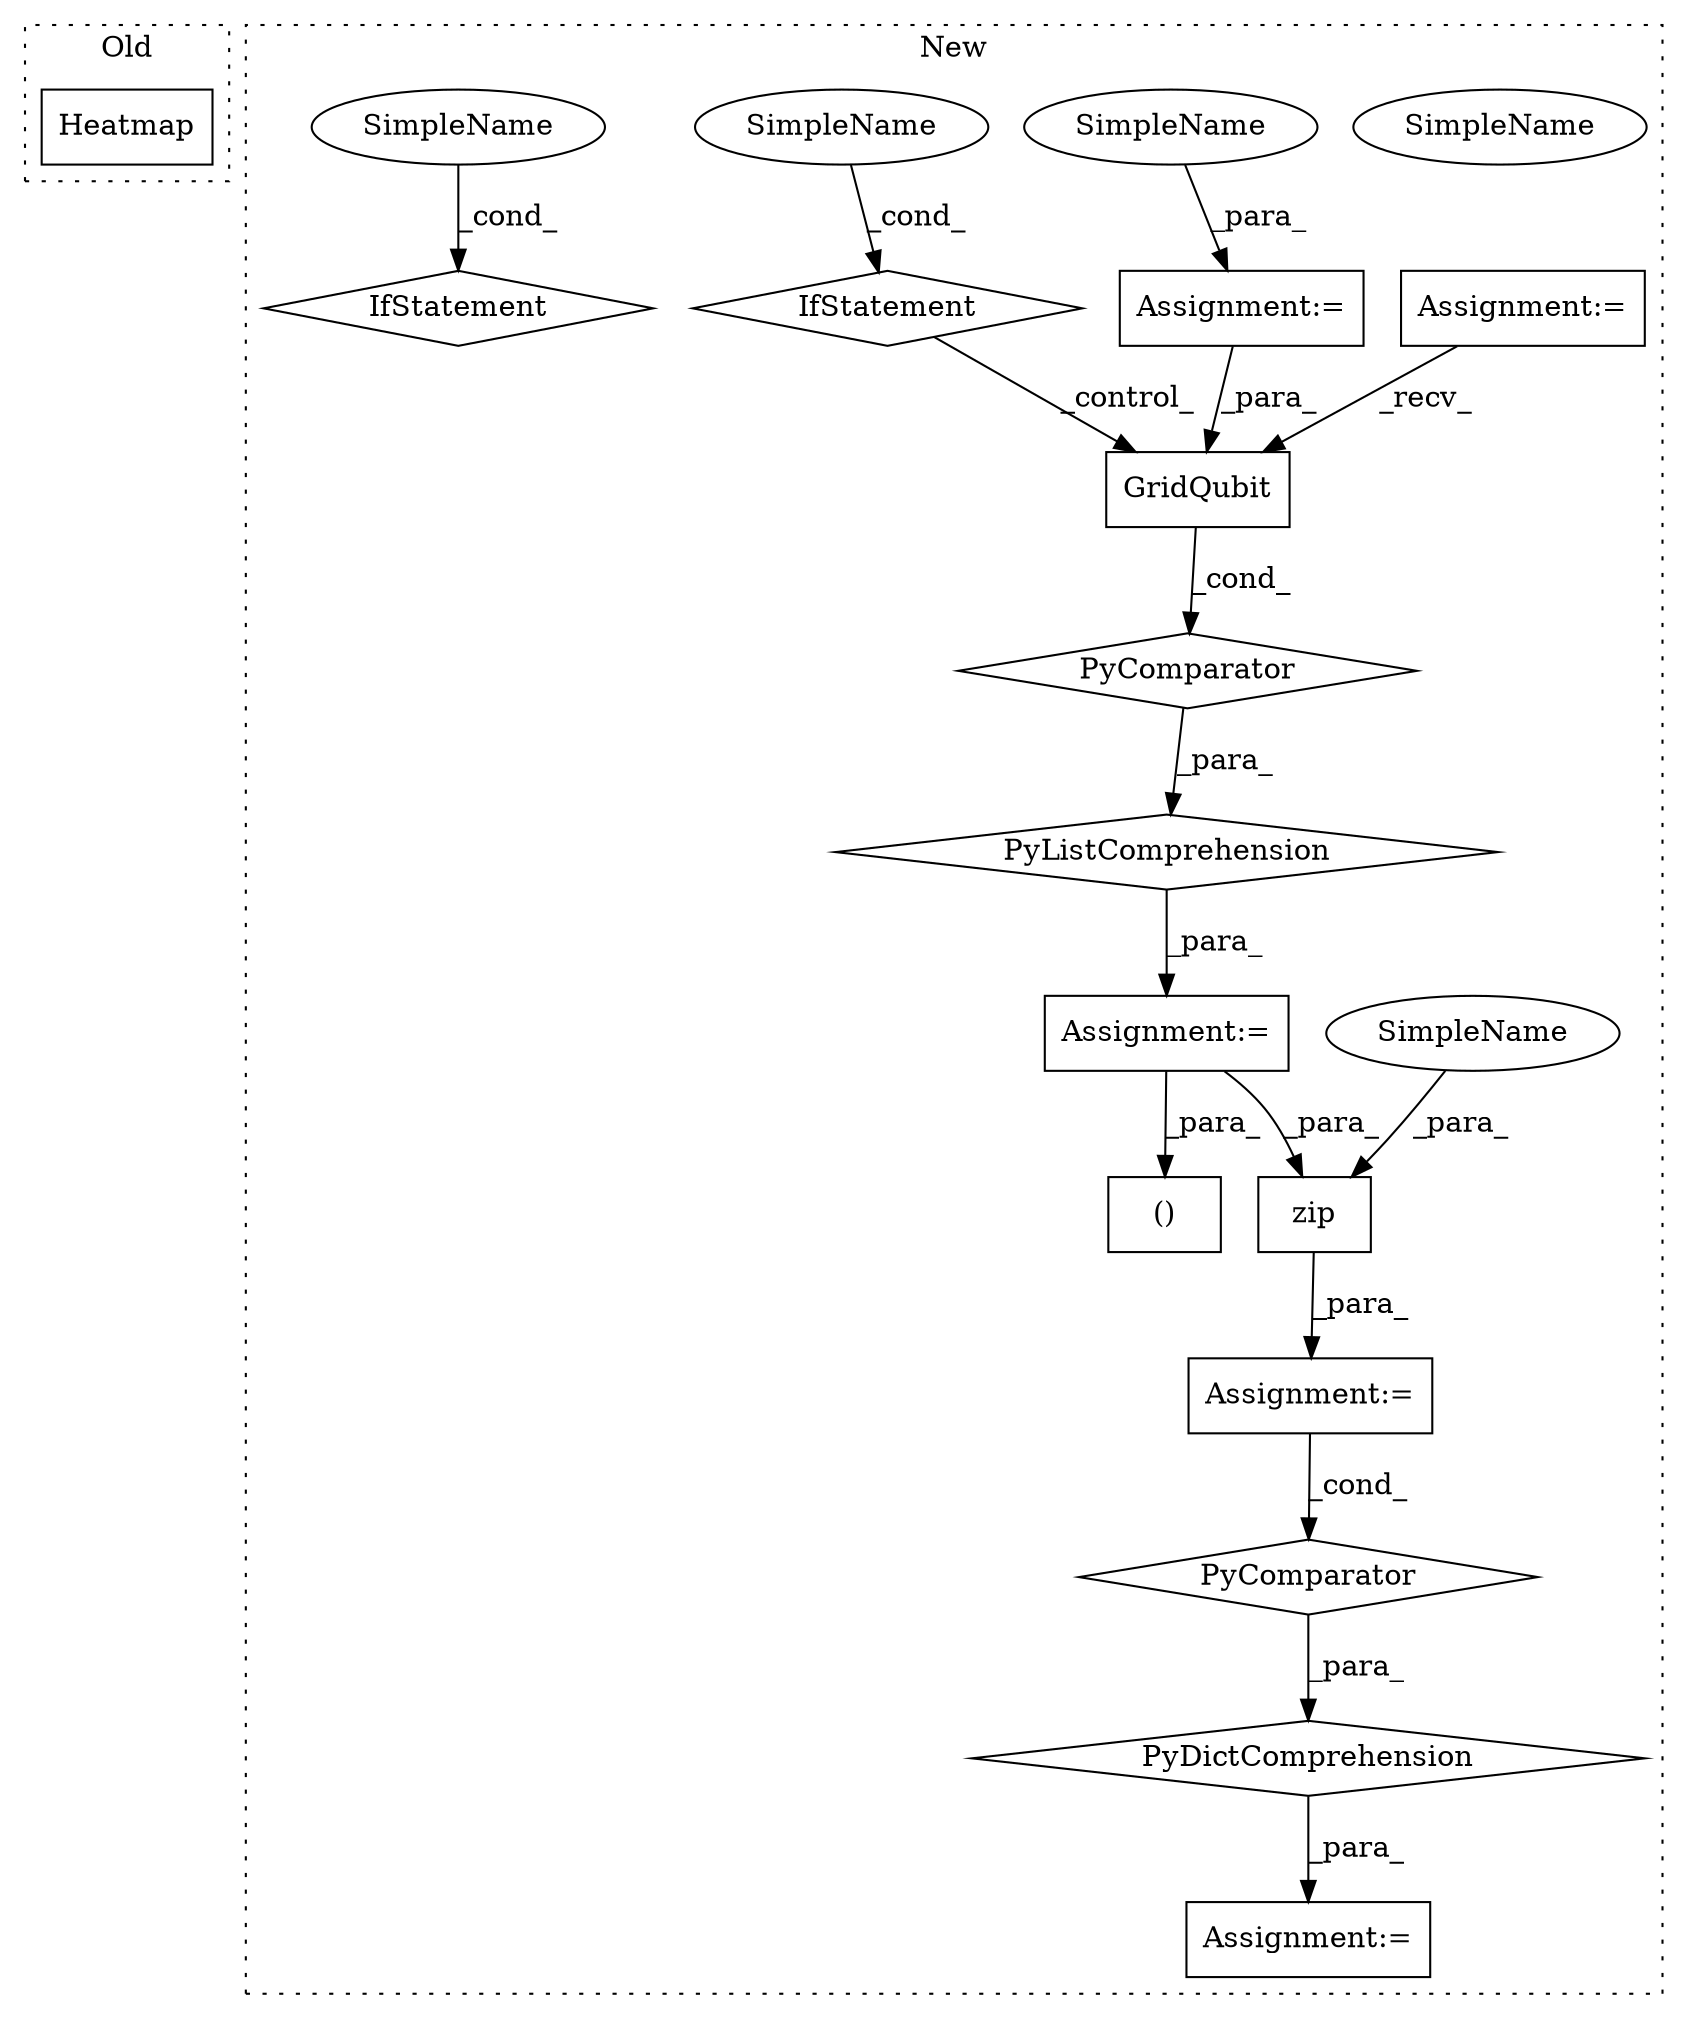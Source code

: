 digraph G {
subgraph cluster0 {
1 [label="Heatmap" a="32" s="7450,7472" l="8,1" shape="box"];
label = "Old";
style="dotted";
}
subgraph cluster1 {
2 [label="IfStatement" a="25" s="9684" l="30" shape="diamond"];
3 [label="IfStatement" a="25" s="10065" l="44" shape="diamond"];
4 [label="()" a="106" s="9798" l="29" shape="box"];
5 [label="PyComparator" a="113" s="9684" l="30" shape="diamond"];
6 [label="zip" a="32" s="10076,10099" l="4,1" shape="box"];
7 [label="PyListComprehension" a="109" s="9585" l="137" shape="diamond"];
8 [label="SimpleName" a="42" s="9709" l="5" shape="ellipse"];
9 [label="GridQubit" a="32" s="9596,9613" l="10,1" shape="box"];
10 [label="PyComparator" a="113" s="10065" l="44" shape="diamond"];
11 [label="Assignment:=" a="7" s="9684" l="30" shape="box"];
12 [label="Assignment:=" a="7" s="9972" l="12" shape="box"];
13 [label="Assignment:=" a="7" s="8947" l="10" shape="box"];
14 [label="Assignment:=" a="7" s="10065" l="44" shape="box"];
15 [label="Assignment:=" a="7" s="9573" l="12" shape="box"];
16 [label="PyDictComprehension" a="110" s="9984" l="133" shape="diamond"];
17 [label="SimpleName" a="42" s="10080" l="12" shape="ellipse"];
18 [label="SimpleName" a="42" s="9693" l="12" shape="ellipse"];
19 [label="SimpleName" a="42" s="9709" l="5" shape="ellipse"];
20 [label="SimpleName" a="42" s="10104" l="5" shape="ellipse"];
label = "New";
style="dotted";
}
2 -> 9 [label="_control_"];
5 -> 7 [label="_para_"];
6 -> 14 [label="_para_"];
7 -> 15 [label="_para_"];
9 -> 5 [label="_cond_"];
10 -> 16 [label="_para_"];
11 -> 9 [label="_para_"];
13 -> 9 [label="_recv_"];
14 -> 10 [label="_cond_"];
15 -> 6 [label="_para_"];
15 -> 4 [label="_para_"];
16 -> 12 [label="_para_"];
17 -> 6 [label="_para_"];
18 -> 11 [label="_para_"];
19 -> 2 [label="_cond_"];
20 -> 3 [label="_cond_"];
}